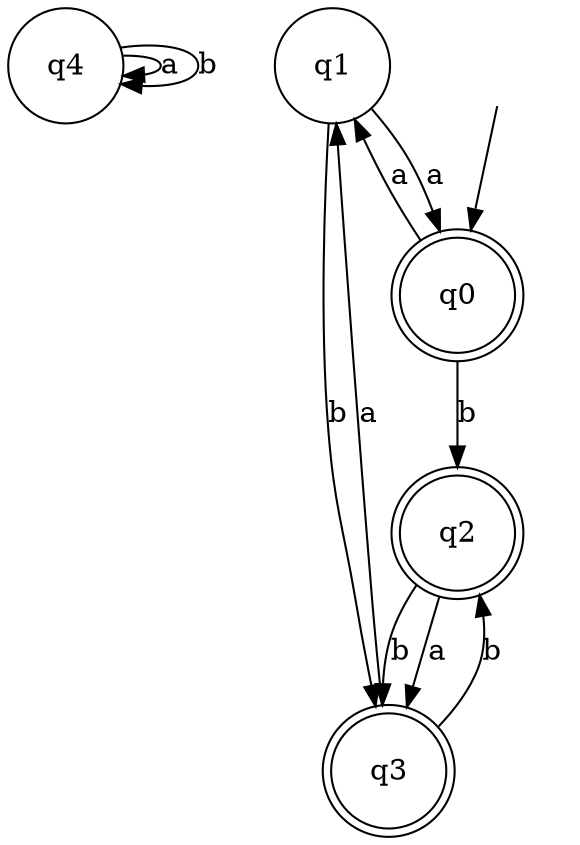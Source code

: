 digraph Automaton {

q4 [shape = circle, label=<<TABLE BORDER="0" CELLBORDER="0" CELLSPACING="0"><TR><TD>q4</TD></TR></TABLE>>];

q1 [shape = circle, label=<<TABLE BORDER="0" CELLBORDER="0" CELLSPACING="0"><TR><TD>q1</TD></TR></TABLE>>];

q0 [shape = doublecircle, label=<<TABLE BORDER="0" CELLBORDER="0" CELLSPACING="0"><TR><TD>q0</TD></TR></TABLE>>];

q3 [shape = doublecircle, label=<<TABLE BORDER="0" CELLBORDER="0" CELLSPACING="0"><TR><TD>q3</TD></TR></TABLE>>];

_nil [style = invis, label=<<TABLE BORDER="0" CELLBORDER="" CELLSPACING="0"><TR><TD>_nil</TD></TR></TABLE>>];

q2 [shape = doublecircle, label=<<TABLE BORDER="0" CELLBORDER="0" CELLSPACING="0"><TR><TD>q2</TD></TR></TABLE>>];

q4->q4 [label="a"];

q4->q4 [label="b"];

q3->q2 [label="b"];

q3->q1 [label="a"];

_nil -> q0 [];

q1->q3 [label="b"];

q1->q0 [label="a"];

q0->q2 [label="b"];

q0->q1 [label="a"];

q2->q3 [label="a"];

q2->q3 [label="b"];

}
